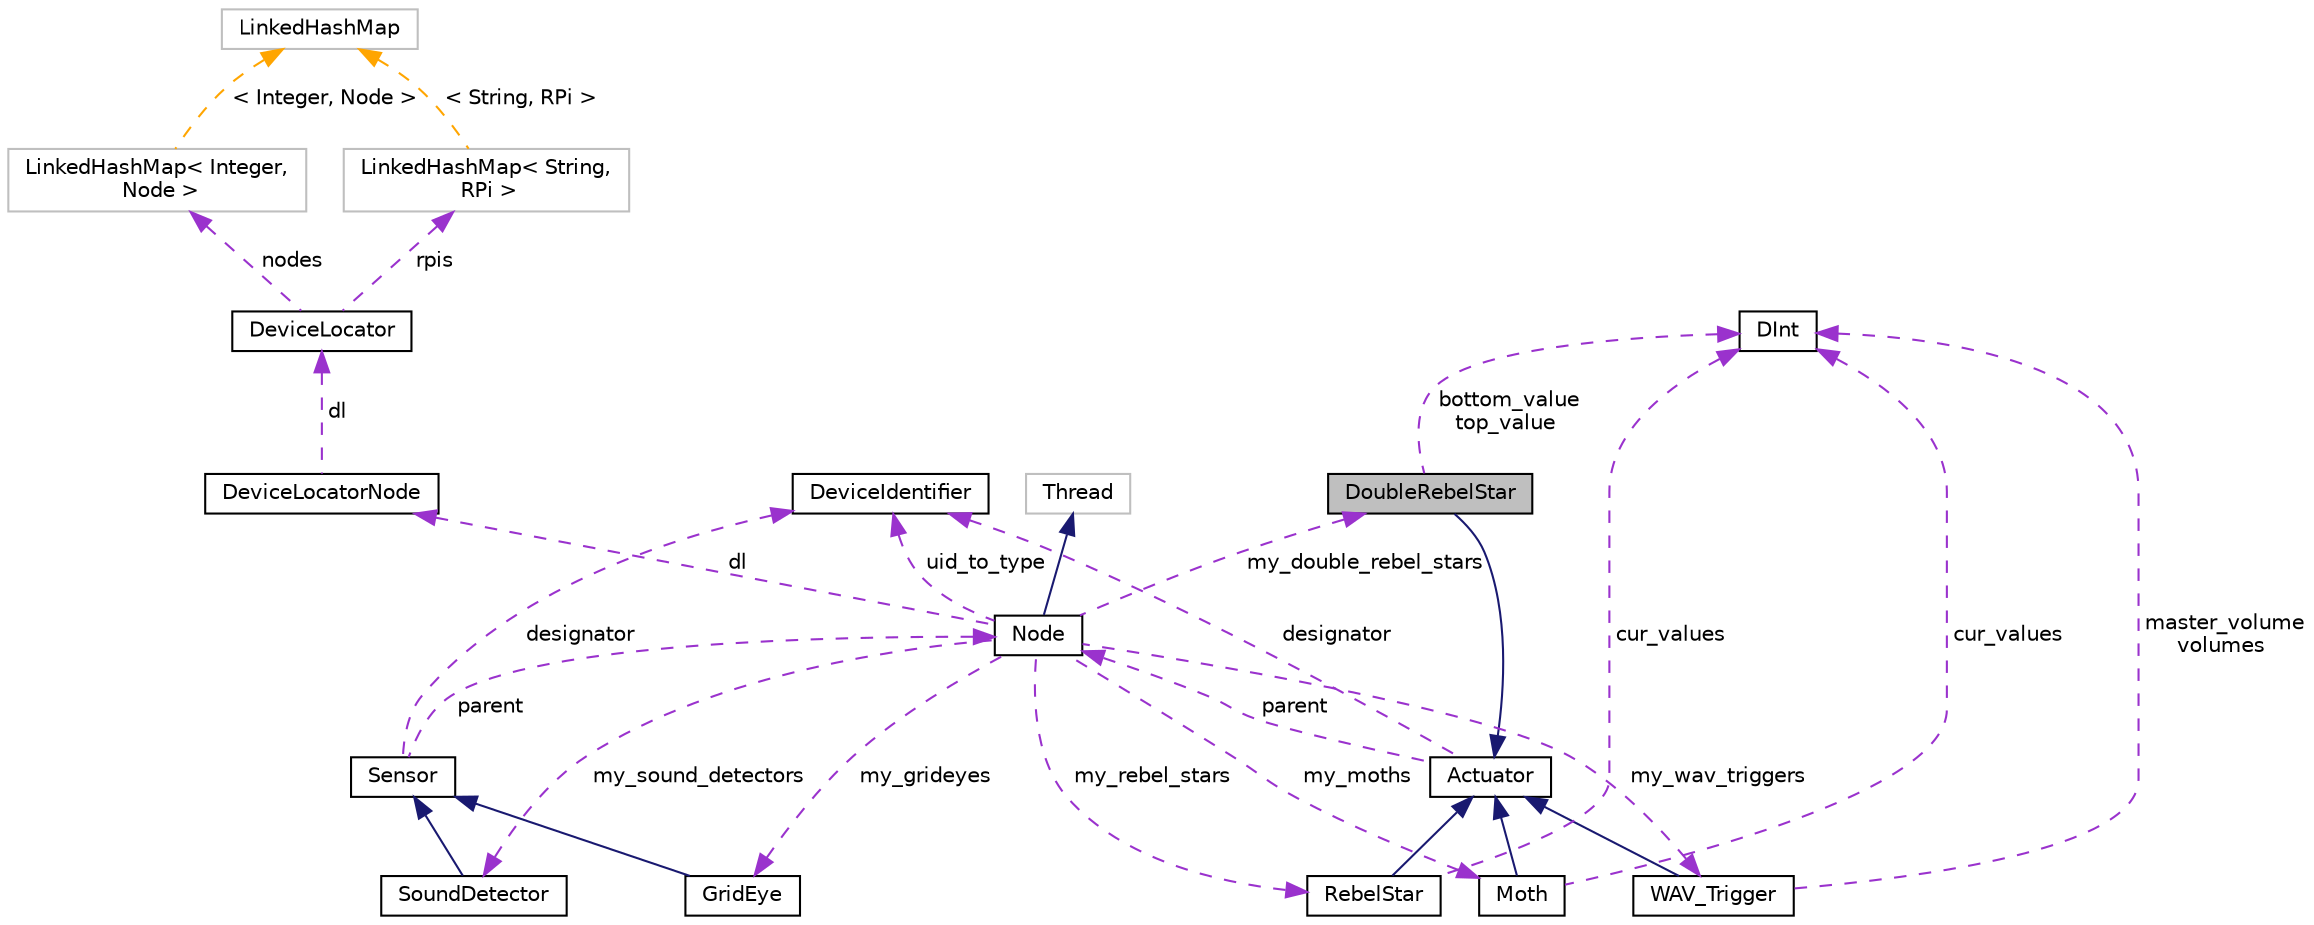 digraph "DoubleRebelStar"
{
 // INTERACTIVE_SVG=YES
 // LATEX_PDF_SIZE
  edge [fontname="Helvetica",fontsize="10",labelfontname="Helvetica",labelfontsize="10"];
  node [fontname="Helvetica",fontsize="10",shape=record];
  Node2 [label="DoubleRebelStar",height=0.2,width=0.4,color="black", fillcolor="grey75", style="filled", fontcolor="black",tooltip=" "];
  Node3 -> Node2 [dir="back",color="midnightblue",fontsize="10",style="solid",fontname="Helvetica"];
  Node3 [label="Actuator",height=0.2,width=0.4,color="black", fillcolor="white", style="filled",URL="$class_actuator.html",tooltip="superclass for actuators, all actuators inherit from this."];
  Node4 -> Node3 [dir="back",color="darkorchid3",fontsize="10",style="dashed",label=" parent" ,fontname="Helvetica"];
  Node4 [label="Node",height=0.2,width=0.4,color="black", fillcolor="white", style="filled",URL="$class_node.html",tooltip=" "];
  Node5 -> Node4 [dir="back",color="midnightblue",fontsize="10",style="solid",fontname="Helvetica"];
  Node5 [label="Thread",height=0.2,width=0.4,color="grey75", fillcolor="white", style="filled",tooltip=" "];
  Node6 -> Node4 [dir="back",color="darkorchid3",fontsize="10",style="dashed",label=" my_sound_detectors" ,fontname="Helvetica"];
  Node6 [label="SoundDetector",height=0.2,width=0.4,color="black", fillcolor="white", style="filled",URL="$class_sound_detector.html",tooltip="Processing sensor class to create virtual Sound Detector extending Sensor."];
  Node7 -> Node6 [dir="back",color="midnightblue",fontsize="10",style="solid",fontname="Helvetica"];
  Node7 [label="Sensor",height=0.2,width=0.4,color="black", fillcolor="white", style="filled",URL="$class_sensor.html",tooltip="Processing sensor class to create virtual sensors. Abstract so the specific sensors can expand on bas..."];
  Node4 -> Node7 [dir="back",color="darkorchid3",fontsize="10",style="dashed",label=" parent" ,fontname="Helvetica"];
  Node8 -> Node7 [dir="back",color="darkorchid3",fontsize="10",style="dashed",label=" designator" ,fontname="Helvetica"];
  Node8 [label="DeviceIdentifier",height=0.2,width=0.4,color="black", fillcolor="white", style="filled",URL="$class_device_identifier.html",tooltip=" "];
  Node9 -> Node4 [dir="back",color="darkorchid3",fontsize="10",style="dashed",label=" my_rebel_stars" ,fontname="Helvetica"];
  Node9 [label="RebelStar",height=0.2,width=0.4,color="black", fillcolor="white", style="filled",URL="$class_rebel_star.html",tooltip=" "];
  Node3 -> Node9 [dir="back",color="midnightblue",fontsize="10",style="solid",fontname="Helvetica"];
  Node10 -> Node9 [dir="back",color="darkorchid3",fontsize="10",style="dashed",label=" cur_values" ,fontname="Helvetica"];
  Node10 [label="DInt",height=0.2,width=0.4,color="black", fillcolor="white", style="filled",URL="$class_d_int.html",tooltip=" "];
  Node11 -> Node4 [dir="back",color="darkorchid3",fontsize="10",style="dashed",label=" my_grideyes" ,fontname="Helvetica"];
  Node11 [label="GridEye",height=0.2,width=0.4,color="black", fillcolor="white", style="filled",URL="$class_grid_eye.html",tooltip=" "];
  Node7 -> Node11 [dir="back",color="midnightblue",fontsize="10",style="solid",fontname="Helvetica"];
  Node12 -> Node4 [dir="back",color="darkorchid3",fontsize="10",style="dashed",label=" my_wav_triggers" ,fontname="Helvetica"];
  Node12 [label="WAV_Trigger",height=0.2,width=0.4,color="black", fillcolor="white", style="filled",URL="$class_w_a_v___trigger.html",tooltip="The virtual wav trigger class."];
  Node3 -> Node12 [dir="back",color="midnightblue",fontsize="10",style="solid",fontname="Helvetica"];
  Node10 -> Node12 [dir="back",color="darkorchid3",fontsize="10",style="dashed",label=" master_volume\nvolumes" ,fontname="Helvetica"];
  Node2 -> Node4 [dir="back",color="darkorchid3",fontsize="10",style="dashed",label=" my_double_rebel_stars" ,fontname="Helvetica"];
  Node13 -> Node4 [dir="back",color="darkorchid3",fontsize="10",style="dashed",label=" my_moths" ,fontname="Helvetica"];
  Node13 [label="Moth",height=0.2,width=0.4,color="black", fillcolor="white", style="filled",URL="$class_moth.html",tooltip=" "];
  Node3 -> Node13 [dir="back",color="midnightblue",fontsize="10",style="solid",fontname="Helvetica"];
  Node10 -> Node13 [dir="back",color="darkorchid3",fontsize="10",style="dashed",label=" cur_values" ,fontname="Helvetica"];
  Node14 -> Node4 [dir="back",color="darkorchid3",fontsize="10",style="dashed",label=" dl" ,fontname="Helvetica"];
  Node14 [label="DeviceLocatorNode",height=0.2,width=0.4,color="black", fillcolor="white", style="filled",URL="$class_device_locator_node.html",tooltip=" "];
  Node15 -> Node14 [dir="back",color="darkorchid3",fontsize="10",style="dashed",label=" dl" ,fontname="Helvetica"];
  Node15 [label="DeviceLocator",height=0.2,width=0.4,color="black", fillcolor="white", style="filled",URL="$class_device_locator.html",tooltip=" "];
  Node16 -> Node15 [dir="back",color="darkorchid3",fontsize="10",style="dashed",label=" nodes" ,fontname="Helvetica"];
  Node16 [label="LinkedHashMap\< Integer,\l Node \>",height=0.2,width=0.4,color="grey75", fillcolor="white", style="filled",tooltip=" "];
  Node17 -> Node16 [dir="back",color="orange",fontsize="10",style="dashed",label=" \< Integer, Node \>" ,fontname="Helvetica"];
  Node17 [label="LinkedHashMap",height=0.2,width=0.4,color="grey75", fillcolor="white", style="filled",tooltip=" "];
  Node18 -> Node15 [dir="back",color="darkorchid3",fontsize="10",style="dashed",label=" rpis" ,fontname="Helvetica"];
  Node18 [label="LinkedHashMap\< String,\l RPi \>",height=0.2,width=0.4,color="grey75", fillcolor="white", style="filled",tooltip=" "];
  Node17 -> Node18 [dir="back",color="orange",fontsize="10",style="dashed",label=" \< String, RPi \>" ,fontname="Helvetica"];
  Node8 -> Node4 [dir="back",color="darkorchid3",fontsize="10",style="dashed",label=" uid_to_type" ,fontname="Helvetica"];
  Node8 -> Node3 [dir="back",color="darkorchid3",fontsize="10",style="dashed",label=" designator" ,fontname="Helvetica"];
  Node10 -> Node2 [dir="back",color="darkorchid3",fontsize="10",style="dashed",label=" bottom_value\ntop_value" ,fontname="Helvetica"];
}
